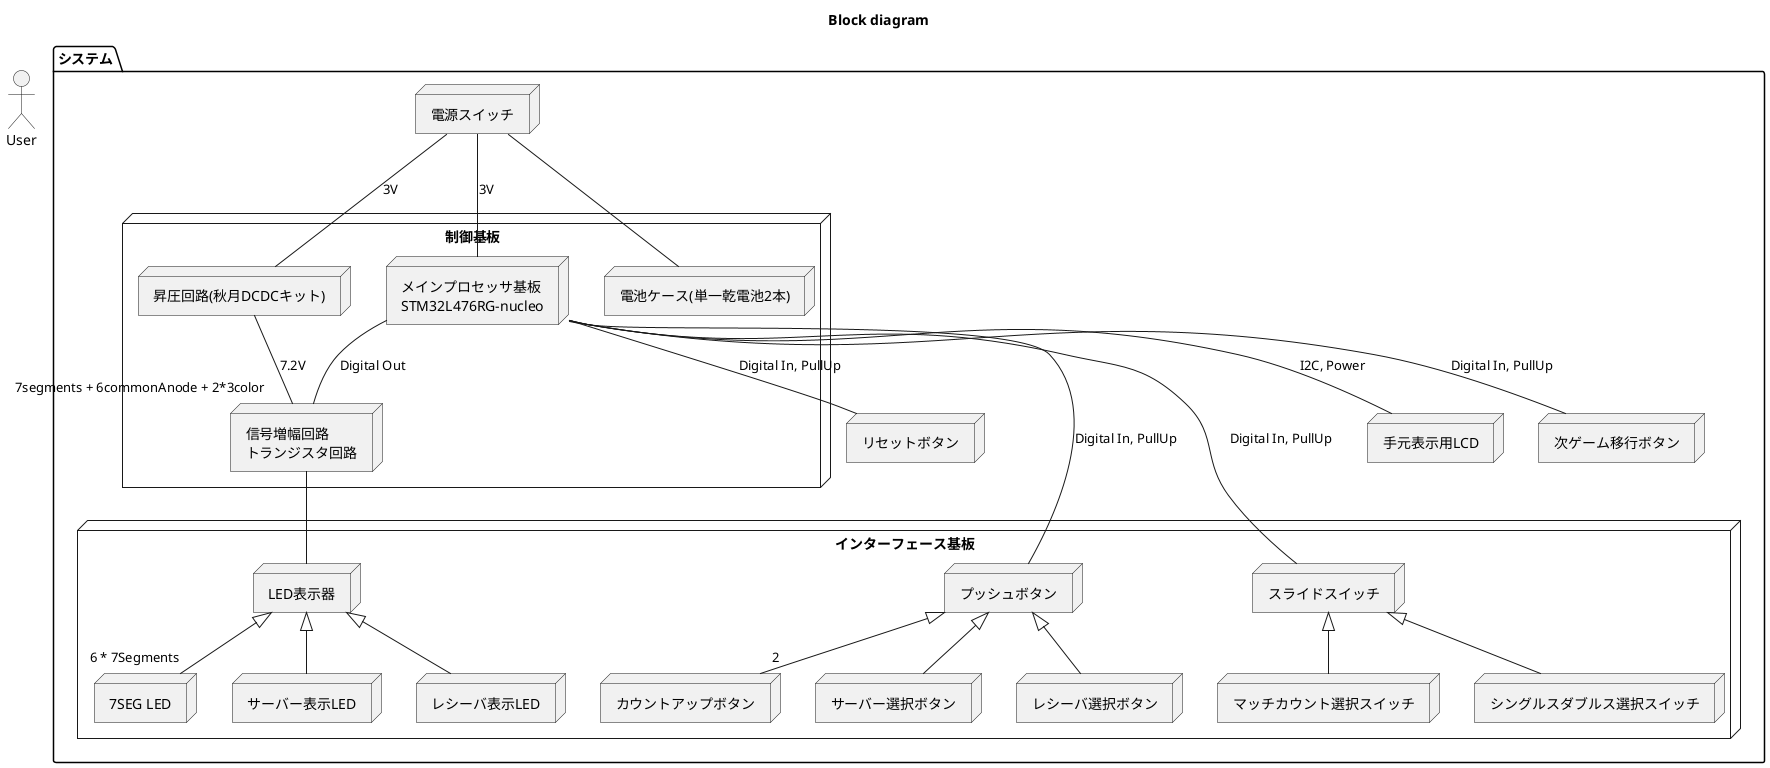 @startuml
title Block diagram

actor "User" as ActorUser

package "システム"{
  node "手元表示用LCD" as SecondDisplay
  node "次ゲーム移行ボタン" as ButtonNextGame
  node "リセットボタン" as ButtonReset
  node "電源スイッチ" as PowerSwitch

  node "制御基板"{
    node "メインプロセッサ基板\nSTM32L476RG-nucleo" as MainProcessorBoard
    node "信号増幅回路\nトランジスタ回路" as SignalAmplifier
    node "電池ケース(単一乾電池2本)" as BatteryCase
    node "昇圧回路(秋月DCDCキット)" as VoltageBooster

    MainProcessorBoard -- SignalAmplifier : Digital Out

    BatteryCase -- PowerSwitch
    PowerSwitch -- VoltageBooster : 3V
    VoltageBooster -- "7segments + 6commonAnode + 2*3color" SignalAmplifier : 7.2V
    PowerSwitch -- MainProcessorBoard : 3V
  }
  node "インターフェース基板"{
    node "LED表示器" as IndicatorLED
    node "7SEG LED" as SegmentLED
    node "プッシュボタン" as NodePushButton
    node "スライドスイッチ" as NodeSlideSwitch
    node "カウントアップボタン" as PushButtonForCountUp
    node "サーバー選択ボタン" as ServerSelectButton
    node "レシーバ選択ボタン" as ReceiverSelectButton
    node "マッチカウント選択スイッチ" as MatchCountSelectSwitch
    node "シングルスダブルス選択スイッチ" as SinglesDoublesSelectSwitch
    node "サーバー表示LED" as ServerIndicateLED
    node "レシーバ表示LED" as ReceiverIndicateLED

    NodePushButton <|-- "2" PushButtonForCountUp
    NodePushButton <|-- ServerSelectButton
    NodePushButton <|-- ReceiverSelectButton

    NodeSlideSwitch <|-- MatchCountSelectSwitch
    NodeSlideSwitch <|-- SinglesDoublesSelectSwitch

    IndicatorLED <|-- "6 * 7Segments" SegmentLED
    IndicatorLED <|-- ServerIndicateLED
    IndicatorLED <|-- ReceiverIndicateLED

  }

  MainProcessorBoard -- NodePushButton : Digital In, PullUp
  MainProcessorBoard -- NodeSlideSwitch : Digital In, PullUp
  SignalAmplifier -- IndicatorLED

  MainProcessorBoard -- SecondDisplay : I2C, Power

  MainProcessorBoard -- ButtonNextGame : Digital In, PullUp
  MainProcessorBoard -- ButtonReset : Digital In, PullUp
}

@enduml
